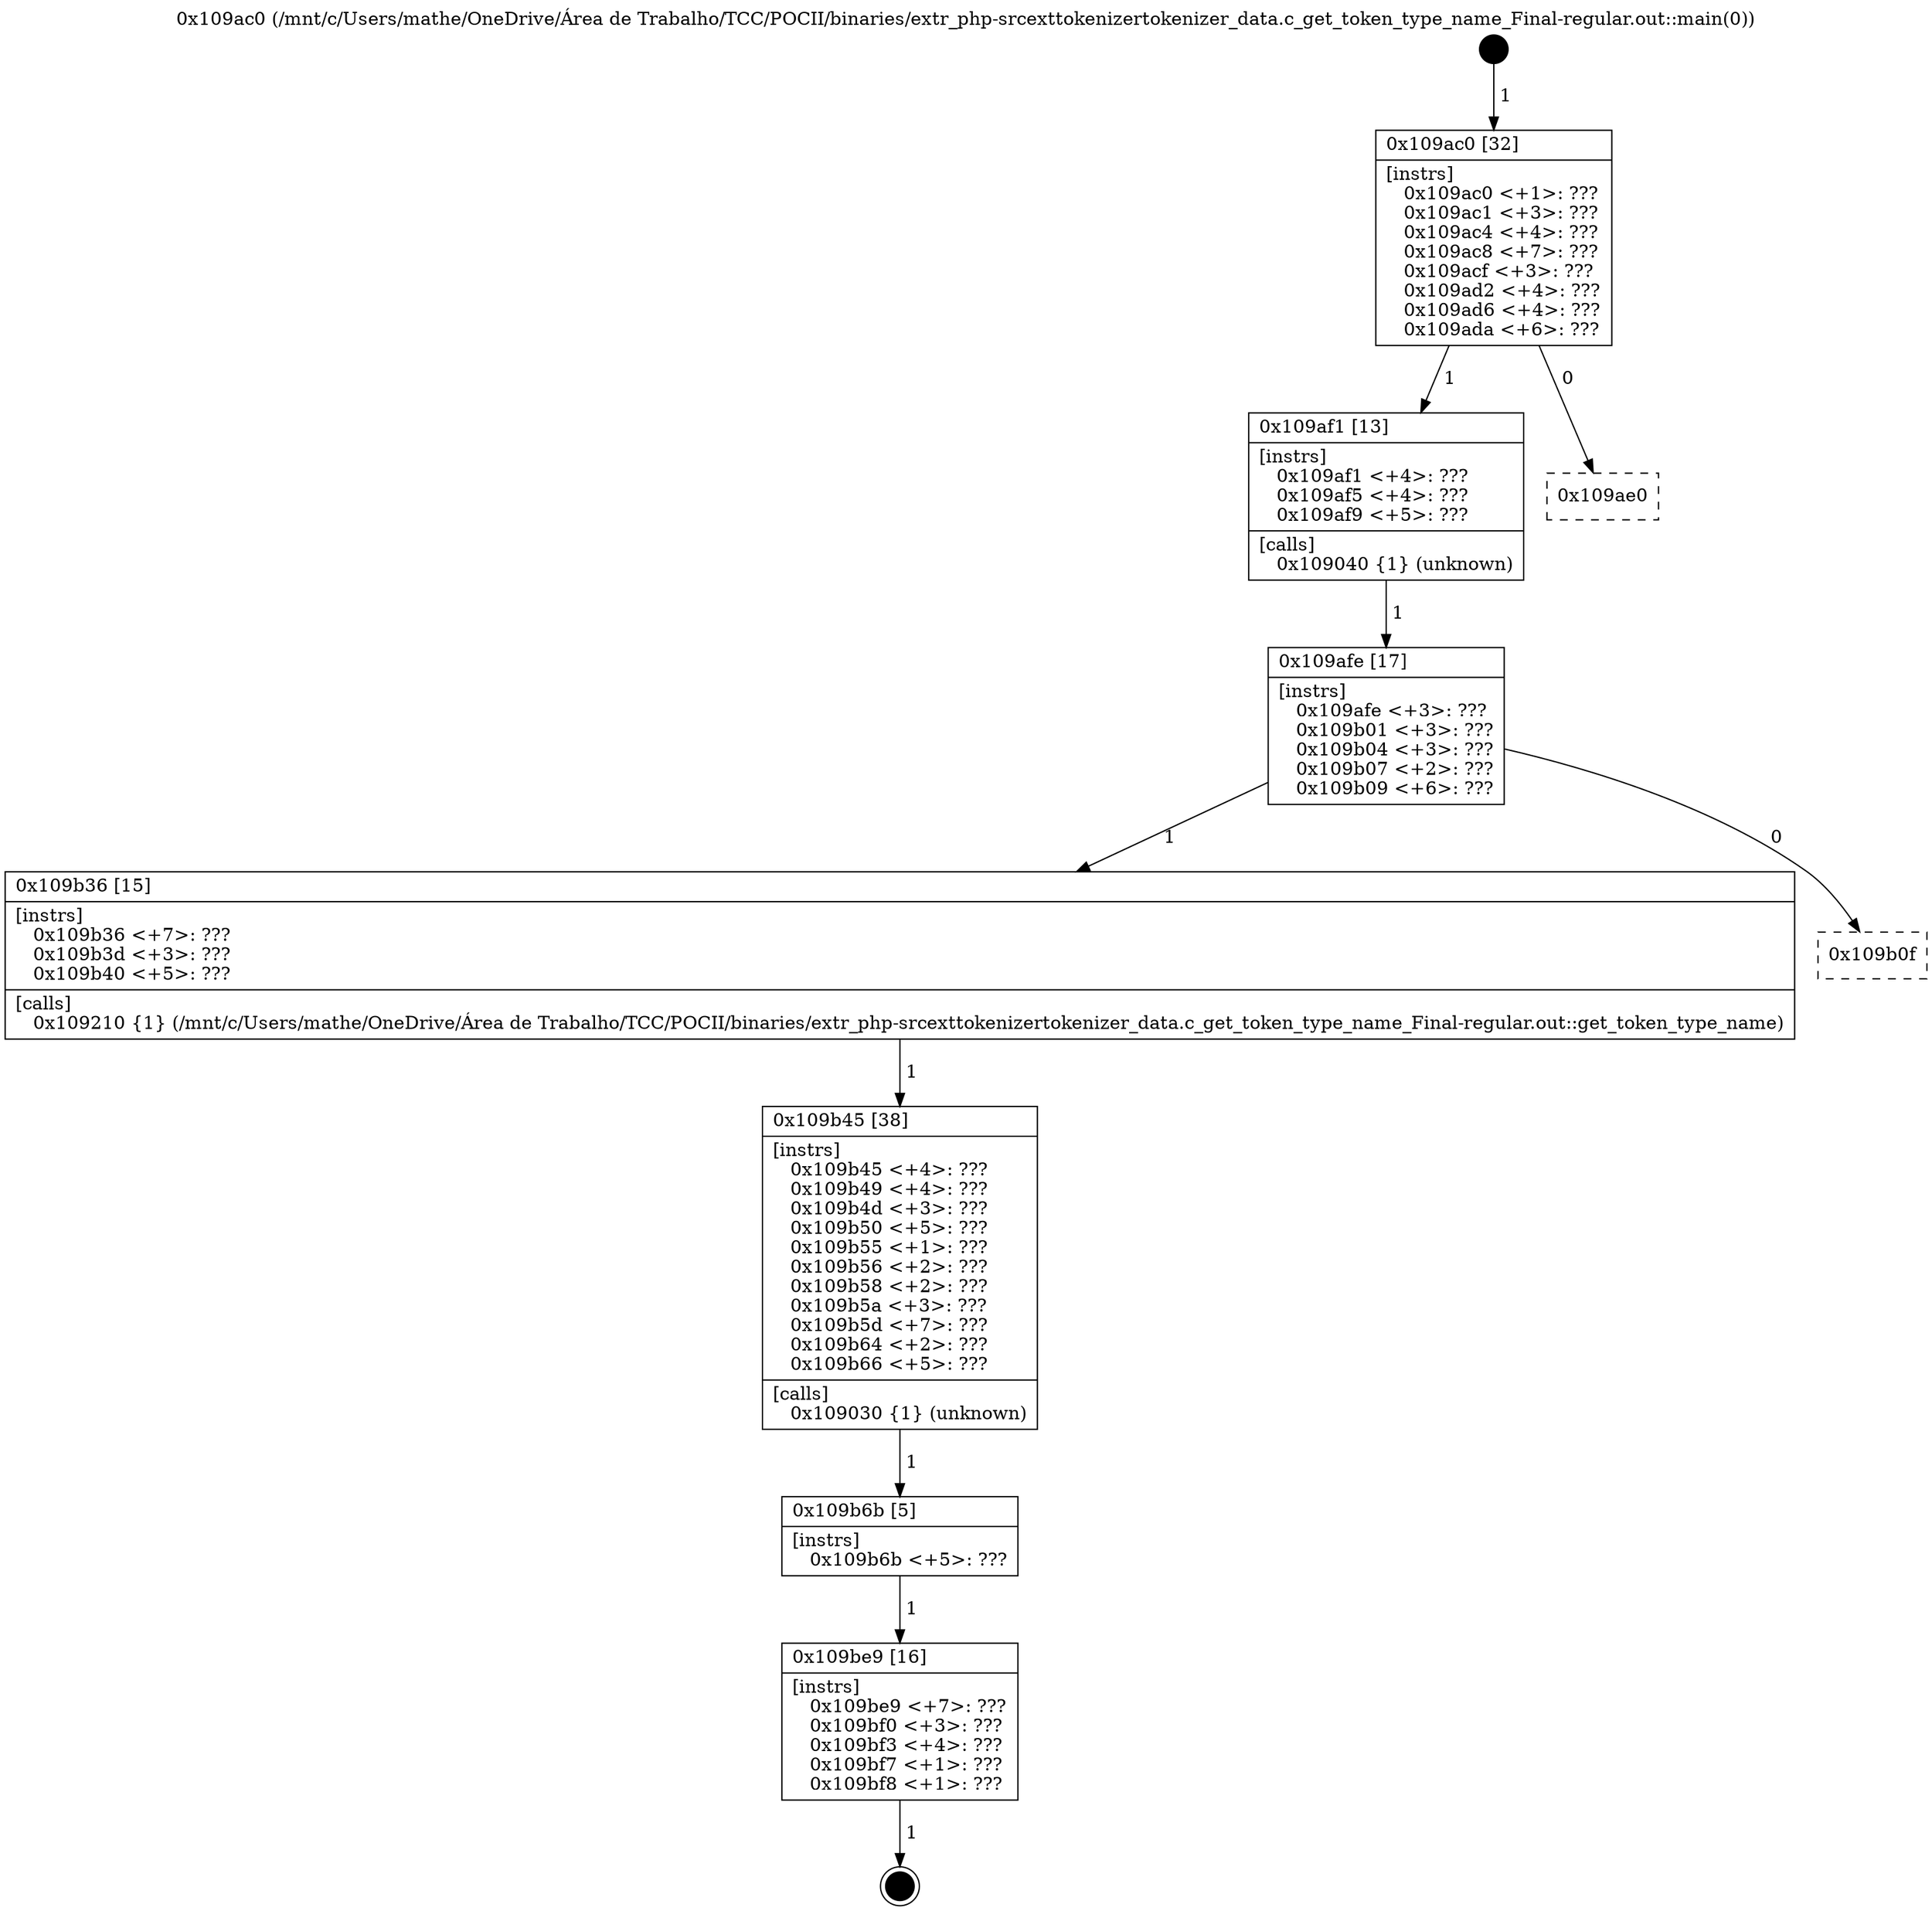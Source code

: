 digraph "0x109ac0" {
  label = "0x109ac0 (/mnt/c/Users/mathe/OneDrive/Área de Trabalho/TCC/POCII/binaries/extr_php-srcexttokenizertokenizer_data.c_get_token_type_name_Final-regular.out::main(0))"
  labelloc = "t"
  node[shape=record]

  Entry [label="",width=0.3,height=0.3,shape=circle,fillcolor=black,style=filled]
  "0x109ac0" [label="{
     0x109ac0 [32]\l
     | [instrs]\l
     &nbsp;&nbsp;0x109ac0 \<+1\>: ???\l
     &nbsp;&nbsp;0x109ac1 \<+3\>: ???\l
     &nbsp;&nbsp;0x109ac4 \<+4\>: ???\l
     &nbsp;&nbsp;0x109ac8 \<+7\>: ???\l
     &nbsp;&nbsp;0x109acf \<+3\>: ???\l
     &nbsp;&nbsp;0x109ad2 \<+4\>: ???\l
     &nbsp;&nbsp;0x109ad6 \<+4\>: ???\l
     &nbsp;&nbsp;0x109ada \<+6\>: ???\l
  }"]
  "0x109af1" [label="{
     0x109af1 [13]\l
     | [instrs]\l
     &nbsp;&nbsp;0x109af1 \<+4\>: ???\l
     &nbsp;&nbsp;0x109af5 \<+4\>: ???\l
     &nbsp;&nbsp;0x109af9 \<+5\>: ???\l
     | [calls]\l
     &nbsp;&nbsp;0x109040 \{1\} (unknown)\l
  }"]
  "0x109ae0" [label="{
     0x109ae0\l
  }", style=dashed]
  "0x109afe" [label="{
     0x109afe [17]\l
     | [instrs]\l
     &nbsp;&nbsp;0x109afe \<+3\>: ???\l
     &nbsp;&nbsp;0x109b01 \<+3\>: ???\l
     &nbsp;&nbsp;0x109b04 \<+3\>: ???\l
     &nbsp;&nbsp;0x109b07 \<+2\>: ???\l
     &nbsp;&nbsp;0x109b09 \<+6\>: ???\l
  }"]
  "0x109b36" [label="{
     0x109b36 [15]\l
     | [instrs]\l
     &nbsp;&nbsp;0x109b36 \<+7\>: ???\l
     &nbsp;&nbsp;0x109b3d \<+3\>: ???\l
     &nbsp;&nbsp;0x109b40 \<+5\>: ???\l
     | [calls]\l
     &nbsp;&nbsp;0x109210 \{1\} (/mnt/c/Users/mathe/OneDrive/Área de Trabalho/TCC/POCII/binaries/extr_php-srcexttokenizertokenizer_data.c_get_token_type_name_Final-regular.out::get_token_type_name)\l
  }"]
  "0x109b0f" [label="{
     0x109b0f\l
  }", style=dashed]
  "0x109b45" [label="{
     0x109b45 [38]\l
     | [instrs]\l
     &nbsp;&nbsp;0x109b45 \<+4\>: ???\l
     &nbsp;&nbsp;0x109b49 \<+4\>: ???\l
     &nbsp;&nbsp;0x109b4d \<+3\>: ???\l
     &nbsp;&nbsp;0x109b50 \<+5\>: ???\l
     &nbsp;&nbsp;0x109b55 \<+1\>: ???\l
     &nbsp;&nbsp;0x109b56 \<+2\>: ???\l
     &nbsp;&nbsp;0x109b58 \<+2\>: ???\l
     &nbsp;&nbsp;0x109b5a \<+3\>: ???\l
     &nbsp;&nbsp;0x109b5d \<+7\>: ???\l
     &nbsp;&nbsp;0x109b64 \<+2\>: ???\l
     &nbsp;&nbsp;0x109b66 \<+5\>: ???\l
     | [calls]\l
     &nbsp;&nbsp;0x109030 \{1\} (unknown)\l
  }"]
  "0x109b6b" [label="{
     0x109b6b [5]\l
     | [instrs]\l
     &nbsp;&nbsp;0x109b6b \<+5\>: ???\l
  }"]
  "0x109be9" [label="{
     0x109be9 [16]\l
     | [instrs]\l
     &nbsp;&nbsp;0x109be9 \<+7\>: ???\l
     &nbsp;&nbsp;0x109bf0 \<+3\>: ???\l
     &nbsp;&nbsp;0x109bf3 \<+4\>: ???\l
     &nbsp;&nbsp;0x109bf7 \<+1\>: ???\l
     &nbsp;&nbsp;0x109bf8 \<+1\>: ???\l
  }"]
  Exit [label="",width=0.3,height=0.3,shape=circle,fillcolor=black,style=filled,peripheries=2]
  Entry -> "0x109ac0" [label=" 1"]
  "0x109ac0" -> "0x109af1" [label=" 1"]
  "0x109ac0" -> "0x109ae0" [label=" 0"]
  "0x109af1" -> "0x109afe" [label=" 1"]
  "0x109afe" -> "0x109b36" [label=" 1"]
  "0x109afe" -> "0x109b0f" [label=" 0"]
  "0x109b36" -> "0x109b45" [label=" 1"]
  "0x109b45" -> "0x109b6b" [label=" 1"]
  "0x109b6b" -> "0x109be9" [label=" 1"]
  "0x109be9" -> Exit [label=" 1"]
}
